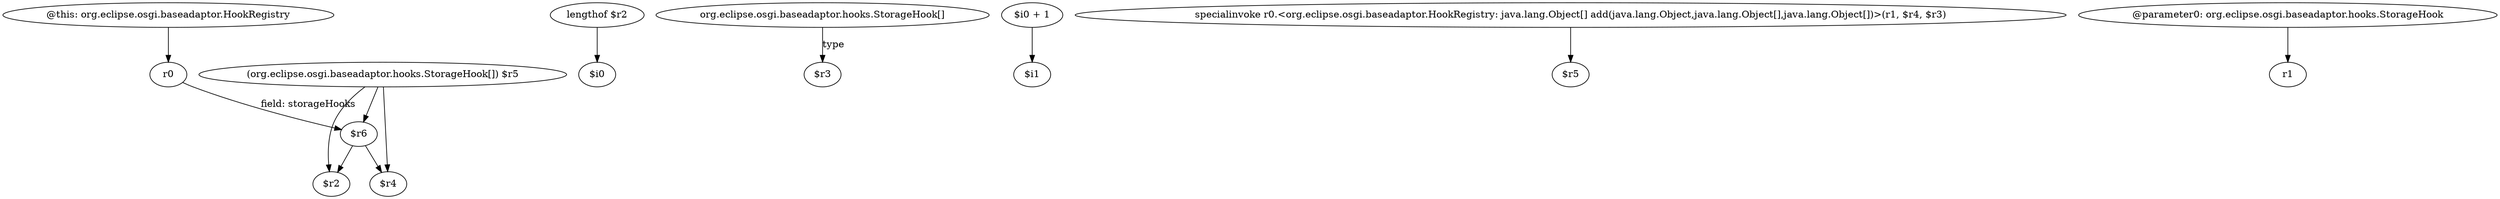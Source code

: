 digraph g {
0[label="(org.eclipse.osgi.baseadaptor.hooks.StorageHook[]) $r5"]
1[label="$r2"]
0->1[label=""]
2[label="r0"]
3[label="$r6"]
2->3[label="field: storageHooks"]
4[label="@this: org.eclipse.osgi.baseadaptor.HookRegistry"]
4->2[label=""]
5[label="lengthof $r2"]
6[label="$i0"]
5->6[label=""]
0->3[label=""]
7[label="org.eclipse.osgi.baseadaptor.hooks.StorageHook[]"]
8[label="$r3"]
7->8[label="type"]
9[label="$i0 + 1"]
10[label="$i1"]
9->10[label=""]
11[label="specialinvoke r0.<org.eclipse.osgi.baseadaptor.HookRegistry: java.lang.Object[] add(java.lang.Object,java.lang.Object[],java.lang.Object[])>(r1, $r4, $r3)"]
12[label="$r5"]
11->12[label=""]
13[label="@parameter0: org.eclipse.osgi.baseadaptor.hooks.StorageHook"]
14[label="r1"]
13->14[label=""]
15[label="$r4"]
0->15[label=""]
3->15[label=""]
3->1[label=""]
}